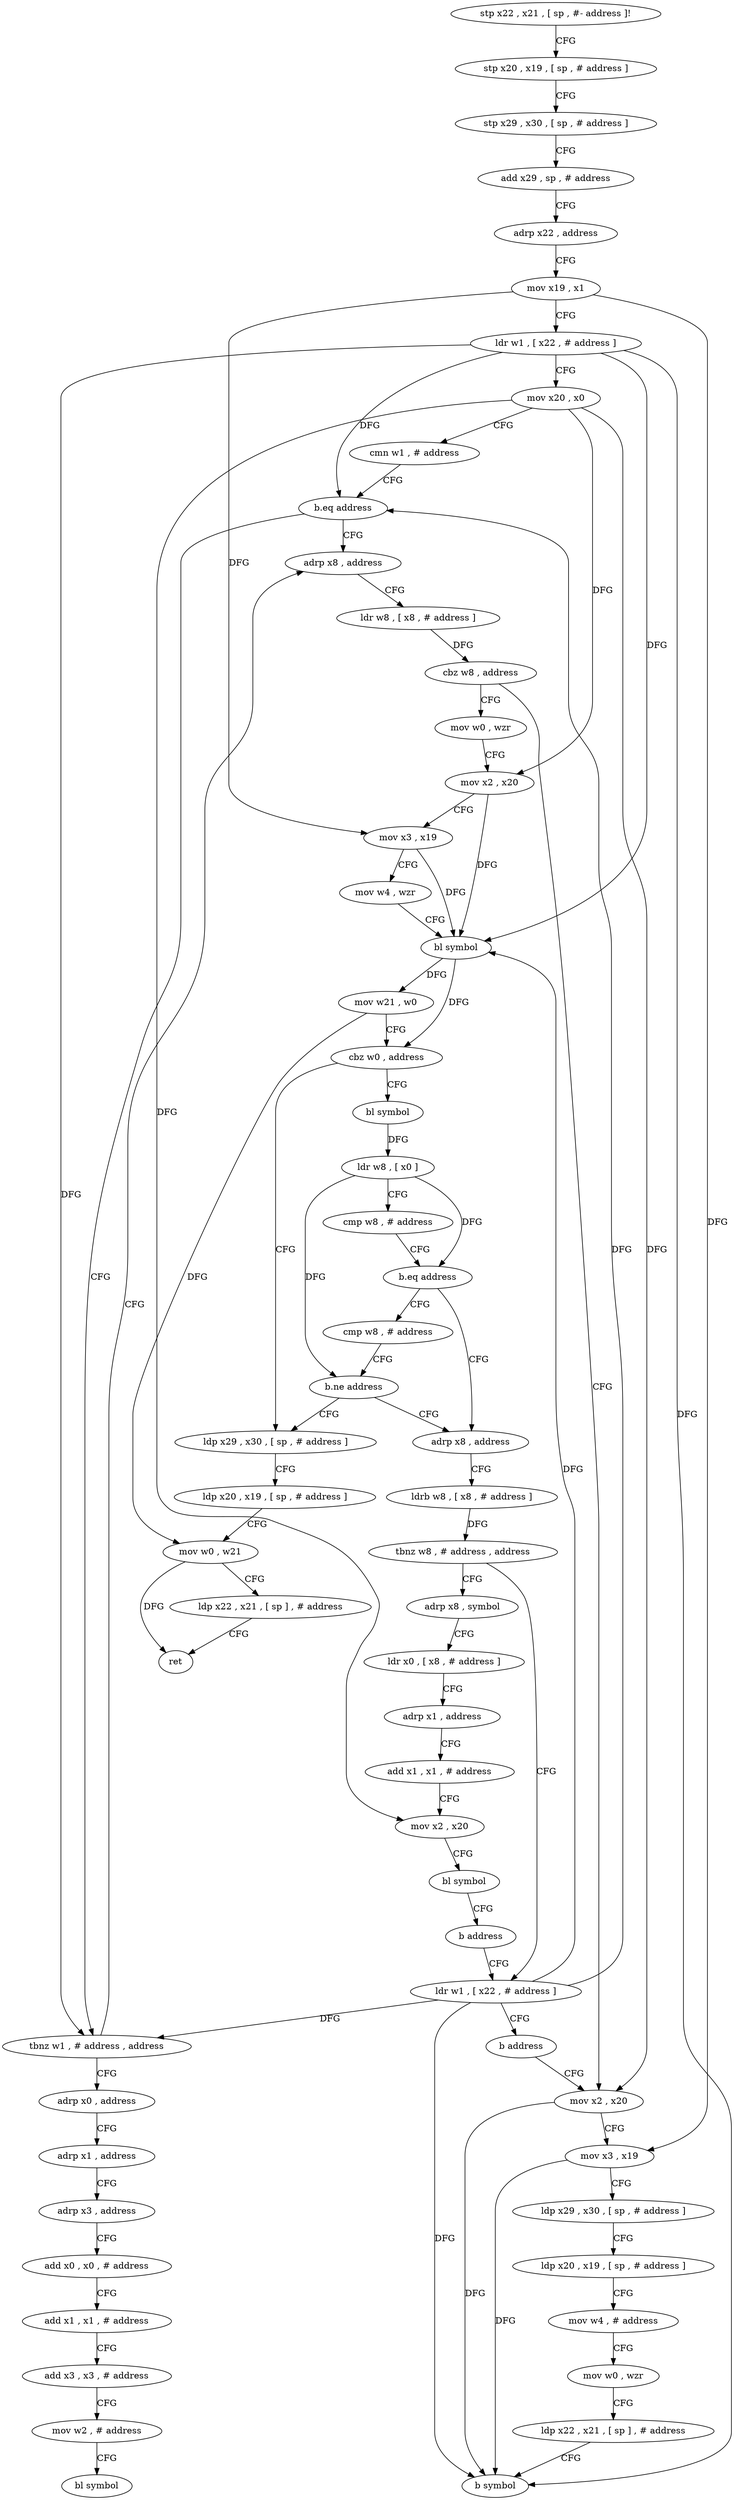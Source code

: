 digraph "func" {
"4231872" [label = "stp x22 , x21 , [ sp , #- address ]!" ]
"4231876" [label = "stp x20 , x19 , [ sp , # address ]" ]
"4231880" [label = "stp x29 , x30 , [ sp , # address ]" ]
"4231884" [label = "add x29 , sp , # address" ]
"4231888" [label = "adrp x22 , address" ]
"4231892" [label = "mov x19 , x1" ]
"4231896" [label = "ldr w1 , [ x22 , # address ]" ]
"4231900" [label = "mov x20 , x0" ]
"4231904" [label = "cmn w1 , # address" ]
"4231908" [label = "b.eq address" ]
"4231916" [label = "adrp x8 , address" ]
"4231912" [label = "tbnz w1 , # address , address" ]
"4231920" [label = "ldr w8 , [ x8 , # address ]" ]
"4231924" [label = "cbz w8 , address" ]
"4231960" [label = "mov w0 , wzr" ]
"4231928" [label = "mov x2 , x20" ]
"4232080" [label = "adrp x0 , address" ]
"4231964" [label = "mov x2 , x20" ]
"4231968" [label = "mov x3 , x19" ]
"4231972" [label = "mov w4 , wzr" ]
"4231976" [label = "bl symbol" ]
"4231980" [label = "mov w21 , w0" ]
"4231984" [label = "cbz w0 , address" ]
"4232032" [label = "ldp x29 , x30 , [ sp , # address ]" ]
"4231988" [label = "bl symbol" ]
"4231932" [label = "mov x3 , x19" ]
"4231936" [label = "ldp x29 , x30 , [ sp , # address ]" ]
"4231940" [label = "ldp x20 , x19 , [ sp , # address ]" ]
"4231944" [label = "mov w4 , # address" ]
"4231948" [label = "mov w0 , wzr" ]
"4231952" [label = "ldp x22 , x21 , [ sp ] , # address" ]
"4231956" [label = "b symbol" ]
"4232084" [label = "adrp x1 , address" ]
"4232088" [label = "adrp x3 , address" ]
"4232092" [label = "add x0 , x0 , # address" ]
"4232096" [label = "add x1 , x1 , # address" ]
"4232100" [label = "add x3 , x3 , # address" ]
"4232104" [label = "mov w2 , # address" ]
"4232108" [label = "bl symbol" ]
"4232036" [label = "ldp x20 , x19 , [ sp , # address ]" ]
"4232040" [label = "mov w0 , w21" ]
"4232044" [label = "ldp x22 , x21 , [ sp ] , # address" ]
"4232048" [label = "ret" ]
"4231992" [label = "ldr w8 , [ x0 ]" ]
"4231996" [label = "cmp w8 , # address" ]
"4232000" [label = "b.eq address" ]
"4232012" [label = "adrp x8 , address" ]
"4232004" [label = "cmp w8 , # address" ]
"4232016" [label = "ldrb w8 , [ x8 , # address ]" ]
"4232020" [label = "tbnz w8 , # address , address" ]
"4232052" [label = "adrp x8 , symbol" ]
"4232024" [label = "ldr w1 , [ x22 , # address ]" ]
"4232008" [label = "b.ne address" ]
"4232056" [label = "ldr x0 , [ x8 , # address ]" ]
"4232060" [label = "adrp x1 , address" ]
"4232064" [label = "add x1 , x1 , # address" ]
"4232068" [label = "mov x2 , x20" ]
"4232072" [label = "bl symbol" ]
"4232076" [label = "b address" ]
"4232028" [label = "b address" ]
"4231872" -> "4231876" [ label = "CFG" ]
"4231876" -> "4231880" [ label = "CFG" ]
"4231880" -> "4231884" [ label = "CFG" ]
"4231884" -> "4231888" [ label = "CFG" ]
"4231888" -> "4231892" [ label = "CFG" ]
"4231892" -> "4231896" [ label = "CFG" ]
"4231892" -> "4231968" [ label = "DFG" ]
"4231892" -> "4231932" [ label = "DFG" ]
"4231896" -> "4231900" [ label = "CFG" ]
"4231896" -> "4231908" [ label = "DFG" ]
"4231896" -> "4231912" [ label = "DFG" ]
"4231896" -> "4231976" [ label = "DFG" ]
"4231896" -> "4231956" [ label = "DFG" ]
"4231900" -> "4231904" [ label = "CFG" ]
"4231900" -> "4231964" [ label = "DFG" ]
"4231900" -> "4231928" [ label = "DFG" ]
"4231900" -> "4232068" [ label = "DFG" ]
"4231904" -> "4231908" [ label = "CFG" ]
"4231908" -> "4231916" [ label = "CFG" ]
"4231908" -> "4231912" [ label = "CFG" ]
"4231916" -> "4231920" [ label = "CFG" ]
"4231912" -> "4232080" [ label = "CFG" ]
"4231912" -> "4231916" [ label = "CFG" ]
"4231920" -> "4231924" [ label = "DFG" ]
"4231924" -> "4231960" [ label = "CFG" ]
"4231924" -> "4231928" [ label = "CFG" ]
"4231960" -> "4231964" [ label = "CFG" ]
"4231928" -> "4231932" [ label = "CFG" ]
"4231928" -> "4231956" [ label = "DFG" ]
"4232080" -> "4232084" [ label = "CFG" ]
"4231964" -> "4231968" [ label = "CFG" ]
"4231964" -> "4231976" [ label = "DFG" ]
"4231968" -> "4231972" [ label = "CFG" ]
"4231968" -> "4231976" [ label = "DFG" ]
"4231972" -> "4231976" [ label = "CFG" ]
"4231976" -> "4231980" [ label = "DFG" ]
"4231976" -> "4231984" [ label = "DFG" ]
"4231980" -> "4231984" [ label = "CFG" ]
"4231980" -> "4232040" [ label = "DFG" ]
"4231984" -> "4232032" [ label = "CFG" ]
"4231984" -> "4231988" [ label = "CFG" ]
"4232032" -> "4232036" [ label = "CFG" ]
"4231988" -> "4231992" [ label = "DFG" ]
"4231932" -> "4231936" [ label = "CFG" ]
"4231932" -> "4231956" [ label = "DFG" ]
"4231936" -> "4231940" [ label = "CFG" ]
"4231940" -> "4231944" [ label = "CFG" ]
"4231944" -> "4231948" [ label = "CFG" ]
"4231948" -> "4231952" [ label = "CFG" ]
"4231952" -> "4231956" [ label = "CFG" ]
"4232084" -> "4232088" [ label = "CFG" ]
"4232088" -> "4232092" [ label = "CFG" ]
"4232092" -> "4232096" [ label = "CFG" ]
"4232096" -> "4232100" [ label = "CFG" ]
"4232100" -> "4232104" [ label = "CFG" ]
"4232104" -> "4232108" [ label = "CFG" ]
"4232036" -> "4232040" [ label = "CFG" ]
"4232040" -> "4232044" [ label = "CFG" ]
"4232040" -> "4232048" [ label = "DFG" ]
"4232044" -> "4232048" [ label = "CFG" ]
"4231992" -> "4231996" [ label = "CFG" ]
"4231992" -> "4232000" [ label = "DFG" ]
"4231992" -> "4232008" [ label = "DFG" ]
"4231996" -> "4232000" [ label = "CFG" ]
"4232000" -> "4232012" [ label = "CFG" ]
"4232000" -> "4232004" [ label = "CFG" ]
"4232012" -> "4232016" [ label = "CFG" ]
"4232004" -> "4232008" [ label = "CFG" ]
"4232016" -> "4232020" [ label = "DFG" ]
"4232020" -> "4232052" [ label = "CFG" ]
"4232020" -> "4232024" [ label = "CFG" ]
"4232052" -> "4232056" [ label = "CFG" ]
"4232024" -> "4232028" [ label = "CFG" ]
"4232024" -> "4231908" [ label = "DFG" ]
"4232024" -> "4231912" [ label = "DFG" ]
"4232024" -> "4231976" [ label = "DFG" ]
"4232024" -> "4231956" [ label = "DFG" ]
"4232008" -> "4232032" [ label = "CFG" ]
"4232008" -> "4232012" [ label = "CFG" ]
"4232056" -> "4232060" [ label = "CFG" ]
"4232060" -> "4232064" [ label = "CFG" ]
"4232064" -> "4232068" [ label = "CFG" ]
"4232068" -> "4232072" [ label = "CFG" ]
"4232072" -> "4232076" [ label = "CFG" ]
"4232076" -> "4232024" [ label = "CFG" ]
"4232028" -> "4231928" [ label = "CFG" ]
}
